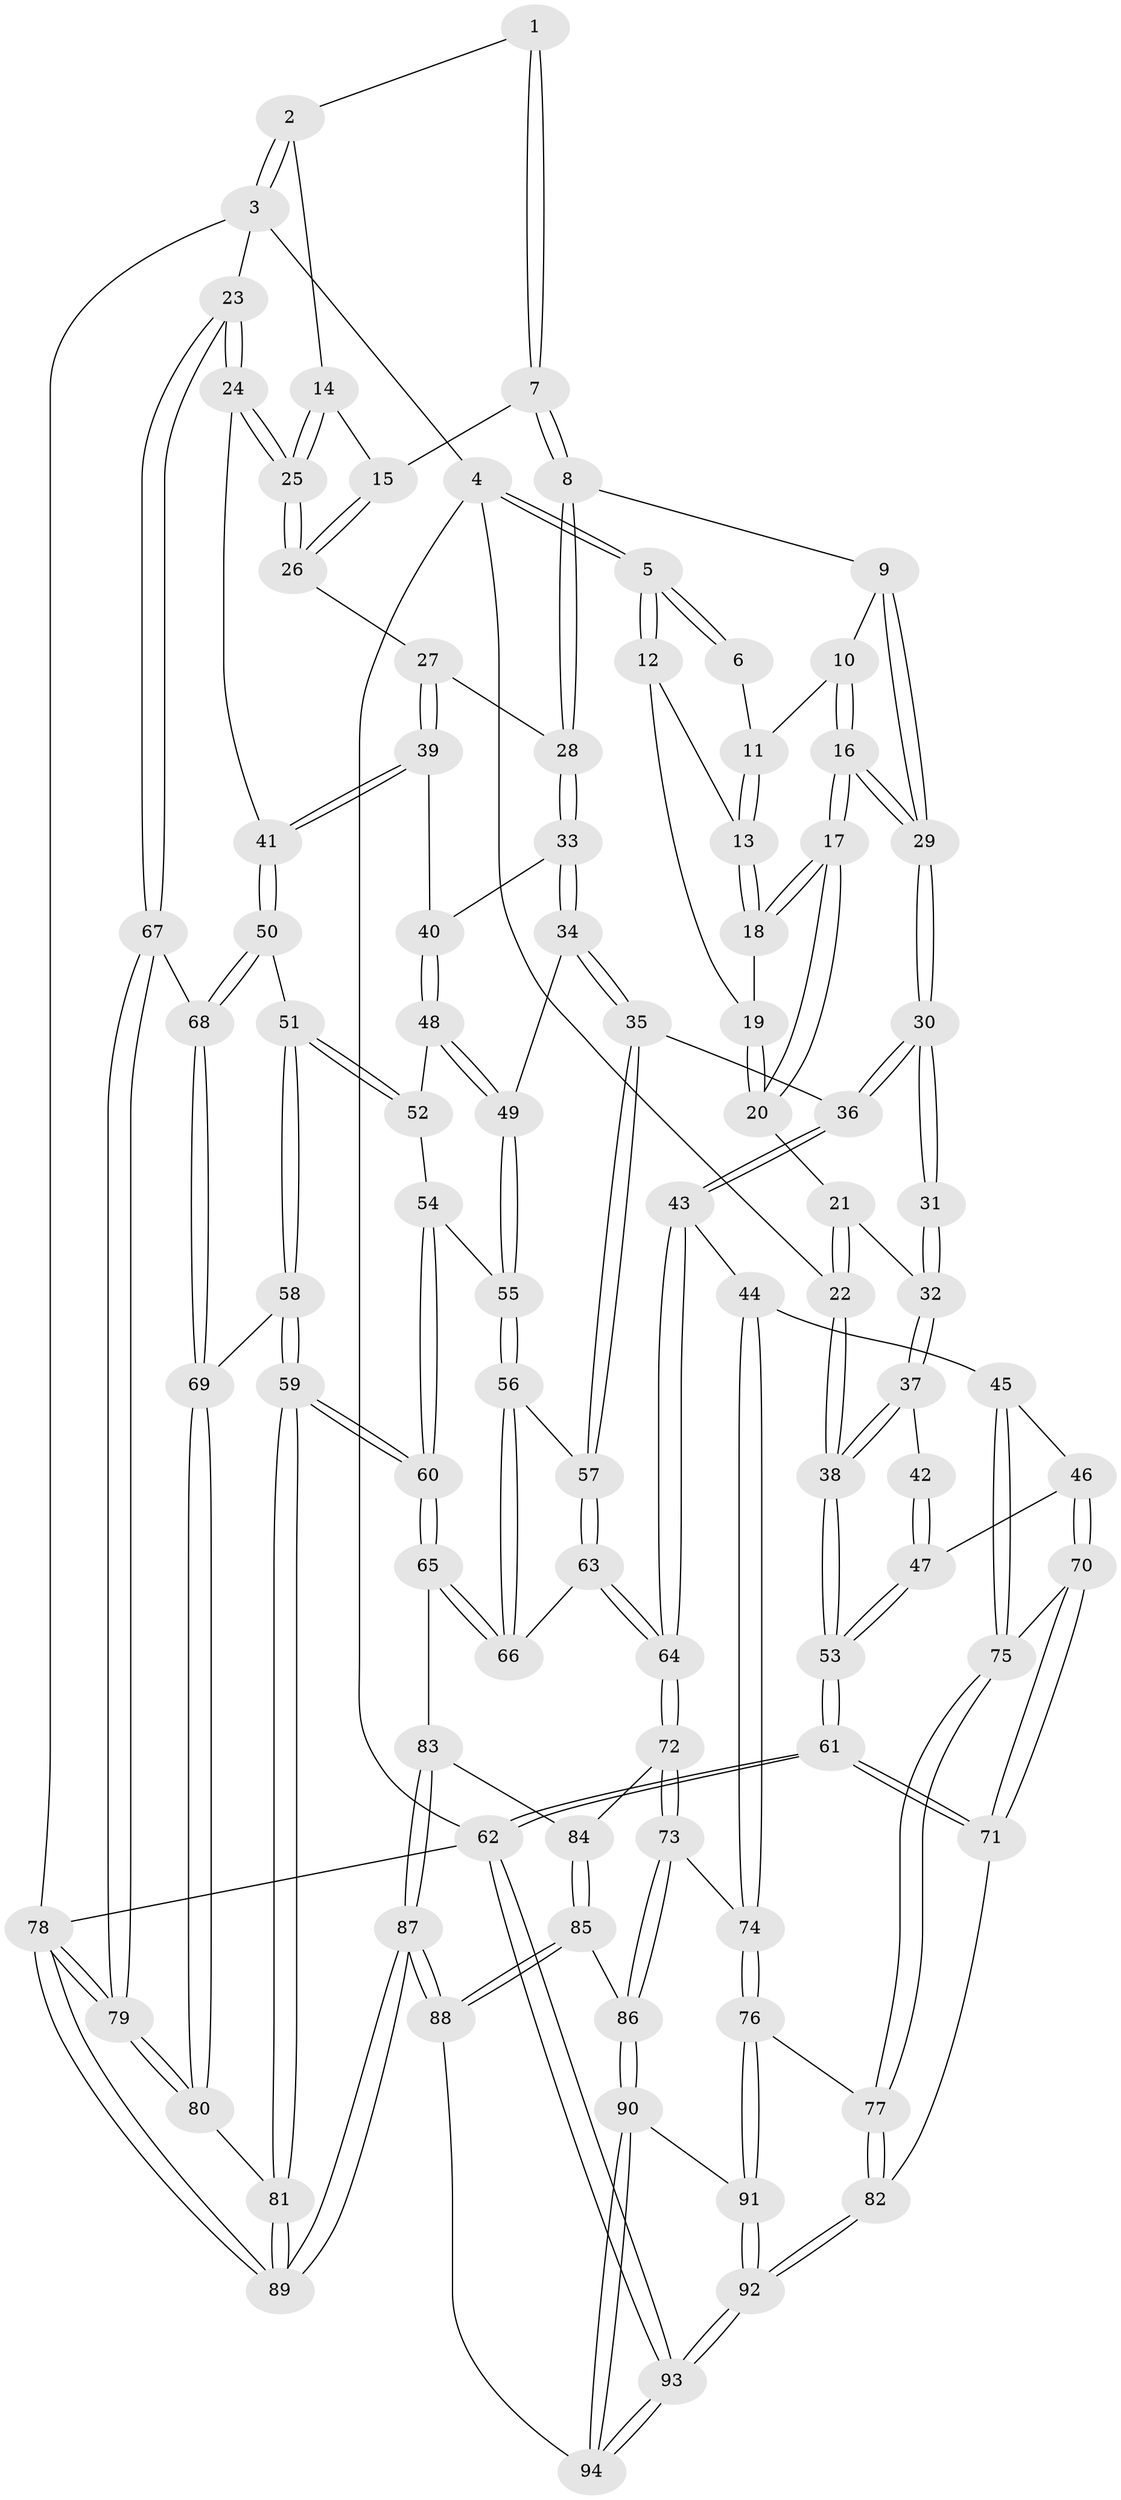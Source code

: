 // coarse degree distribution, {4: 0.26785714285714285, 5: 0.5178571428571429, 3: 0.125, 6: 0.03571428571428571, 7: 0.017857142857142856, 8: 0.017857142857142856, 9: 0.017857142857142856}
// Generated by graph-tools (version 1.1) at 2025/05/03/04/25 22:05:14]
// undirected, 94 vertices, 232 edges
graph export_dot {
graph [start="1"]
  node [color=gray90,style=filled];
  1 [pos="+0.6948275829164721+0"];
  2 [pos="+0.9212295100820554+0"];
  3 [pos="+1+0"];
  4 [pos="+0+0"];
  5 [pos="+0+0"];
  6 [pos="+0.5096001491621487+0"];
  7 [pos="+0.6472180008199541+0.2735086971407686"];
  8 [pos="+0.6117409213932168+0.324995381387312"];
  9 [pos="+0.551134905787108+0.31712531938326816"];
  10 [pos="+0.47688924172418606+0.1670997425424208"];
  11 [pos="+0.46209412667486993+0.08939187290678949"];
  12 [pos="+0+0"];
  13 [pos="+0.3305033278555965+0.18907114201104355"];
  14 [pos="+0.8140507681660828+0.24354296617854723"];
  15 [pos="+0.7613818822773346+0.28120640149577386"];
  16 [pos="+0.3457594311651732+0.4410760340249751"];
  17 [pos="+0.29097911616659766+0.30760517613735294"];
  18 [pos="+0.29466502553273716+0.24495573626771022"];
  19 [pos="+0.10495090387761555+0.1335327299850878"];
  20 [pos="+0.1368969262873105+0.28947747005777424"];
  21 [pos="+0.10223760810390059+0.3355457231710223"];
  22 [pos="+0+0.28724213701270523"];
  23 [pos="+1+0.4975980279177375"];
  24 [pos="+0.9864987339530319+0.4937066066027231"];
  25 [pos="+0.8977154377983688+0.43449701384357825"];
  26 [pos="+0.7401364947574501+0.40273162913438965"];
  27 [pos="+0.7031801024774543+0.41035543520684176"];
  28 [pos="+0.6464024115858017+0.3814458226259359"];
  29 [pos="+0.3508719379359419+0.46325738716012493"];
  30 [pos="+0.3508060985449786+0.46360868556103724"];
  31 [pos="+0.24071462036508268+0.4569549066695081"];
  32 [pos="+0.12912264989010253+0.4047493544153724"];
  33 [pos="+0.5723961681739194+0.48054848320223575"];
  34 [pos="+0.4685379828586126+0.5128939146451236"];
  35 [pos="+0.3612456663443009+0.4891884258451412"];
  36 [pos="+0.3596769720209082+0.48828876339290384"];
  37 [pos="+0.0063957912527124045+0.4926228407220329"];
  38 [pos="+0+0.5604771230925166"];
  39 [pos="+0.6996793086806374+0.4494840840135643"];
  40 [pos="+0.6490856853037953+0.5335923778351921"];
  41 [pos="+0.7877412763059984+0.6120783695572707"];
  42 [pos="+0.14798471656233642+0.5133375230754743"];
  43 [pos="+0.3195122076675645+0.5582318493842356"];
  44 [pos="+0.19896807796752153+0.6665356935892105"];
  45 [pos="+0.19172688842781466+0.6695189529245624"];
  46 [pos="+0.10614051705676866+0.6472651383896693"];
  47 [pos="+0.10001178582343492+0.6438883062355921"];
  48 [pos="+0.6592624193466363+0.5807941671183425"];
  49 [pos="+0.5755350509322574+0.611834543950395"];
  50 [pos="+0.7840705314710598+0.6156938176695196"];
  51 [pos="+0.782576450401985+0.6170346271331157"];
  52 [pos="+0.6651413081794653+0.5837489438303202"];
  53 [pos="+0+0.5834386611820539"];
  54 [pos="+0.6466372547305972+0.6664840291040982"];
  55 [pos="+0.5717698480678246+0.6398027456795249"];
  56 [pos="+0.5581709012182525+0.6884762997245566"];
  57 [pos="+0.4611439033144129+0.6809071311951839"];
  58 [pos="+0.777598462431428+0.6387412053409182"];
  59 [pos="+0.6934125985750514+0.8117056486971869"];
  60 [pos="+0.6923695010102354+0.8113893658361891"];
  61 [pos="+0+0.7883704768946608"];
  62 [pos="+0+1"];
  63 [pos="+0.4310173847013237+0.7577085932231168"];
  64 [pos="+0.3724099629365793+0.8078398358686478"];
  65 [pos="+0.6186558236800589+0.7979610219372235"];
  66 [pos="+0.6037359329218484+0.7821171590592305"];
  67 [pos="+1+0.5730644322992241"];
  68 [pos="+0.9220879920726877+0.7463575457987173"];
  69 [pos="+0.8958235460893104+0.774385599878988"];
  70 [pos="+0.07814724204989684+0.8004911209257335"];
  71 [pos="+0.022823975132915227+0.8254431621812045"];
  72 [pos="+0.3710321906749568+0.8107796463071083"];
  73 [pos="+0.36725800727701846+0.8137907759921821"];
  74 [pos="+0.35495212110213875+0.8152786489837242"];
  75 [pos="+0.17704825626815127+0.8037812306836275"];
  76 [pos="+0.2656543173588557+0.8591957619826849"];
  77 [pos="+0.18736063640303197+0.8213034204507077"];
  78 [pos="+1+1"];
  79 [pos="+1+1"];
  80 [pos="+0.8756223147335634+0.8255725461444111"];
  81 [pos="+0.7489371393773946+0.8885455763063913"];
  82 [pos="+0.11222304910668715+0.9257829266957806"];
  83 [pos="+0.54305648982907+0.8562269683771749"];
  84 [pos="+0.5038184294612357+0.8630073690265417"];
  85 [pos="+0.45326977624403464+0.9757586157733488"];
  86 [pos="+0.38367200252035155+0.8858135709869503"];
  87 [pos="+0.5662331911215669+1"];
  88 [pos="+0.5023600202927103+1"];
  89 [pos="+0.7609193806340067+1"];
  90 [pos="+0.3247085364444526+0.9956967241342439"];
  91 [pos="+0.2565459902172194+0.9151294992955826"];
  92 [pos="+0.12036178911826727+1"];
  93 [pos="+0.00453180572660496+1"];
  94 [pos="+0.386279115387682+1"];
  1 -- 2;
  1 -- 7;
  1 -- 7;
  2 -- 3;
  2 -- 3;
  2 -- 14;
  3 -- 4;
  3 -- 23;
  3 -- 78;
  4 -- 5;
  4 -- 5;
  4 -- 22;
  4 -- 62;
  5 -- 6;
  5 -- 6;
  5 -- 12;
  5 -- 12;
  6 -- 11;
  7 -- 8;
  7 -- 8;
  7 -- 15;
  8 -- 9;
  8 -- 28;
  8 -- 28;
  9 -- 10;
  9 -- 29;
  9 -- 29;
  10 -- 11;
  10 -- 16;
  10 -- 16;
  11 -- 13;
  11 -- 13;
  12 -- 13;
  12 -- 19;
  13 -- 18;
  13 -- 18;
  14 -- 15;
  14 -- 25;
  14 -- 25;
  15 -- 26;
  15 -- 26;
  16 -- 17;
  16 -- 17;
  16 -- 29;
  16 -- 29;
  17 -- 18;
  17 -- 18;
  17 -- 20;
  17 -- 20;
  18 -- 19;
  19 -- 20;
  19 -- 20;
  20 -- 21;
  21 -- 22;
  21 -- 22;
  21 -- 32;
  22 -- 38;
  22 -- 38;
  23 -- 24;
  23 -- 24;
  23 -- 67;
  23 -- 67;
  24 -- 25;
  24 -- 25;
  24 -- 41;
  25 -- 26;
  25 -- 26;
  26 -- 27;
  27 -- 28;
  27 -- 39;
  27 -- 39;
  28 -- 33;
  28 -- 33;
  29 -- 30;
  29 -- 30;
  30 -- 31;
  30 -- 31;
  30 -- 36;
  30 -- 36;
  31 -- 32;
  31 -- 32;
  32 -- 37;
  32 -- 37;
  33 -- 34;
  33 -- 34;
  33 -- 40;
  34 -- 35;
  34 -- 35;
  34 -- 49;
  35 -- 36;
  35 -- 57;
  35 -- 57;
  36 -- 43;
  36 -- 43;
  37 -- 38;
  37 -- 38;
  37 -- 42;
  38 -- 53;
  38 -- 53;
  39 -- 40;
  39 -- 41;
  39 -- 41;
  40 -- 48;
  40 -- 48;
  41 -- 50;
  41 -- 50;
  42 -- 47;
  42 -- 47;
  43 -- 44;
  43 -- 64;
  43 -- 64;
  44 -- 45;
  44 -- 74;
  44 -- 74;
  45 -- 46;
  45 -- 75;
  45 -- 75;
  46 -- 47;
  46 -- 70;
  46 -- 70;
  47 -- 53;
  47 -- 53;
  48 -- 49;
  48 -- 49;
  48 -- 52;
  49 -- 55;
  49 -- 55;
  50 -- 51;
  50 -- 68;
  50 -- 68;
  51 -- 52;
  51 -- 52;
  51 -- 58;
  51 -- 58;
  52 -- 54;
  53 -- 61;
  53 -- 61;
  54 -- 55;
  54 -- 60;
  54 -- 60;
  55 -- 56;
  55 -- 56;
  56 -- 57;
  56 -- 66;
  56 -- 66;
  57 -- 63;
  57 -- 63;
  58 -- 59;
  58 -- 59;
  58 -- 69;
  59 -- 60;
  59 -- 60;
  59 -- 81;
  59 -- 81;
  60 -- 65;
  60 -- 65;
  61 -- 62;
  61 -- 62;
  61 -- 71;
  61 -- 71;
  62 -- 93;
  62 -- 93;
  62 -- 78;
  63 -- 64;
  63 -- 64;
  63 -- 66;
  64 -- 72;
  64 -- 72;
  65 -- 66;
  65 -- 66;
  65 -- 83;
  67 -- 68;
  67 -- 79;
  67 -- 79;
  68 -- 69;
  68 -- 69;
  69 -- 80;
  69 -- 80;
  70 -- 71;
  70 -- 71;
  70 -- 75;
  71 -- 82;
  72 -- 73;
  72 -- 73;
  72 -- 84;
  73 -- 74;
  73 -- 86;
  73 -- 86;
  74 -- 76;
  74 -- 76;
  75 -- 77;
  75 -- 77;
  76 -- 77;
  76 -- 91;
  76 -- 91;
  77 -- 82;
  77 -- 82;
  78 -- 79;
  78 -- 79;
  78 -- 89;
  78 -- 89;
  79 -- 80;
  79 -- 80;
  80 -- 81;
  81 -- 89;
  81 -- 89;
  82 -- 92;
  82 -- 92;
  83 -- 84;
  83 -- 87;
  83 -- 87;
  84 -- 85;
  84 -- 85;
  85 -- 86;
  85 -- 88;
  85 -- 88;
  86 -- 90;
  86 -- 90;
  87 -- 88;
  87 -- 88;
  87 -- 89;
  87 -- 89;
  88 -- 94;
  90 -- 91;
  90 -- 94;
  90 -- 94;
  91 -- 92;
  91 -- 92;
  92 -- 93;
  92 -- 93;
  93 -- 94;
  93 -- 94;
}
